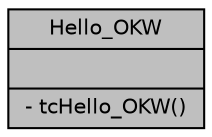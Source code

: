 digraph "Hello_OKW"
{
 // INTERACTIVE_SVG=YES
  edge [fontname="Helvetica",fontsize="10",labelfontname="Helvetica",labelfontsize="10"];
  node [fontname="Helvetica",fontsize="10",shape=record];
  Node1 [label="{Hello_OKW\n||- tcHello_OKW()\l}",height=0.2,width=0.4,color="black", fillcolor="grey75", style="filled", fontcolor="black"];
}
